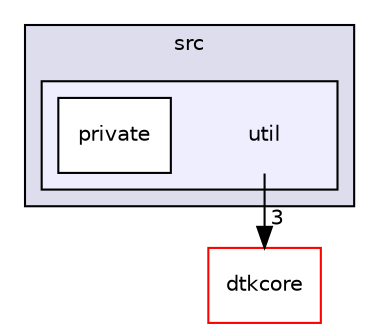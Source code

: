 digraph "dtkwidget/src/util" {
  compound=true
  node [ fontsize="10", fontname="Helvetica"];
  edge [ labelfontsize="10", labelfontname="Helvetica"];
  subgraph clusterdir_7e9cf0e2371012f8aca5a790419dfe62 {
    graph [ bgcolor="#ddddee", pencolor="black", label="src" fontname="Helvetica", fontsize="10", URL="dir_7e9cf0e2371012f8aca5a790419dfe62.html"]
  subgraph clusterdir_bfcc2924d9a617cdd740b840cee9d9a3 {
    graph [ bgcolor="#eeeeff", pencolor="black", label="" URL="dir_bfcc2924d9a617cdd740b840cee9d9a3.html"];
    dir_bfcc2924d9a617cdd740b840cee9d9a3 [shape=plaintext label="util"];
    dir_1695026d0b1107aa9928036efcac88cb [shape=box label="private" color="black" fillcolor="white" style="filled" URL="dir_1695026d0b1107aa9928036efcac88cb.html"];
  }
  }
  dir_6c3d837d12de6918ecc70ece2c9d5940 [shape=box label="dtkcore" fillcolor="white" style="filled" color="red" URL="dir_6c3d837d12de6918ecc70ece2c9d5940.html"];
  dir_bfcc2924d9a617cdd740b840cee9d9a3->dir_6c3d837d12de6918ecc70ece2c9d5940 [headlabel="3", labeldistance=1.5 headhref="dir_000016_000000.html"];
}
